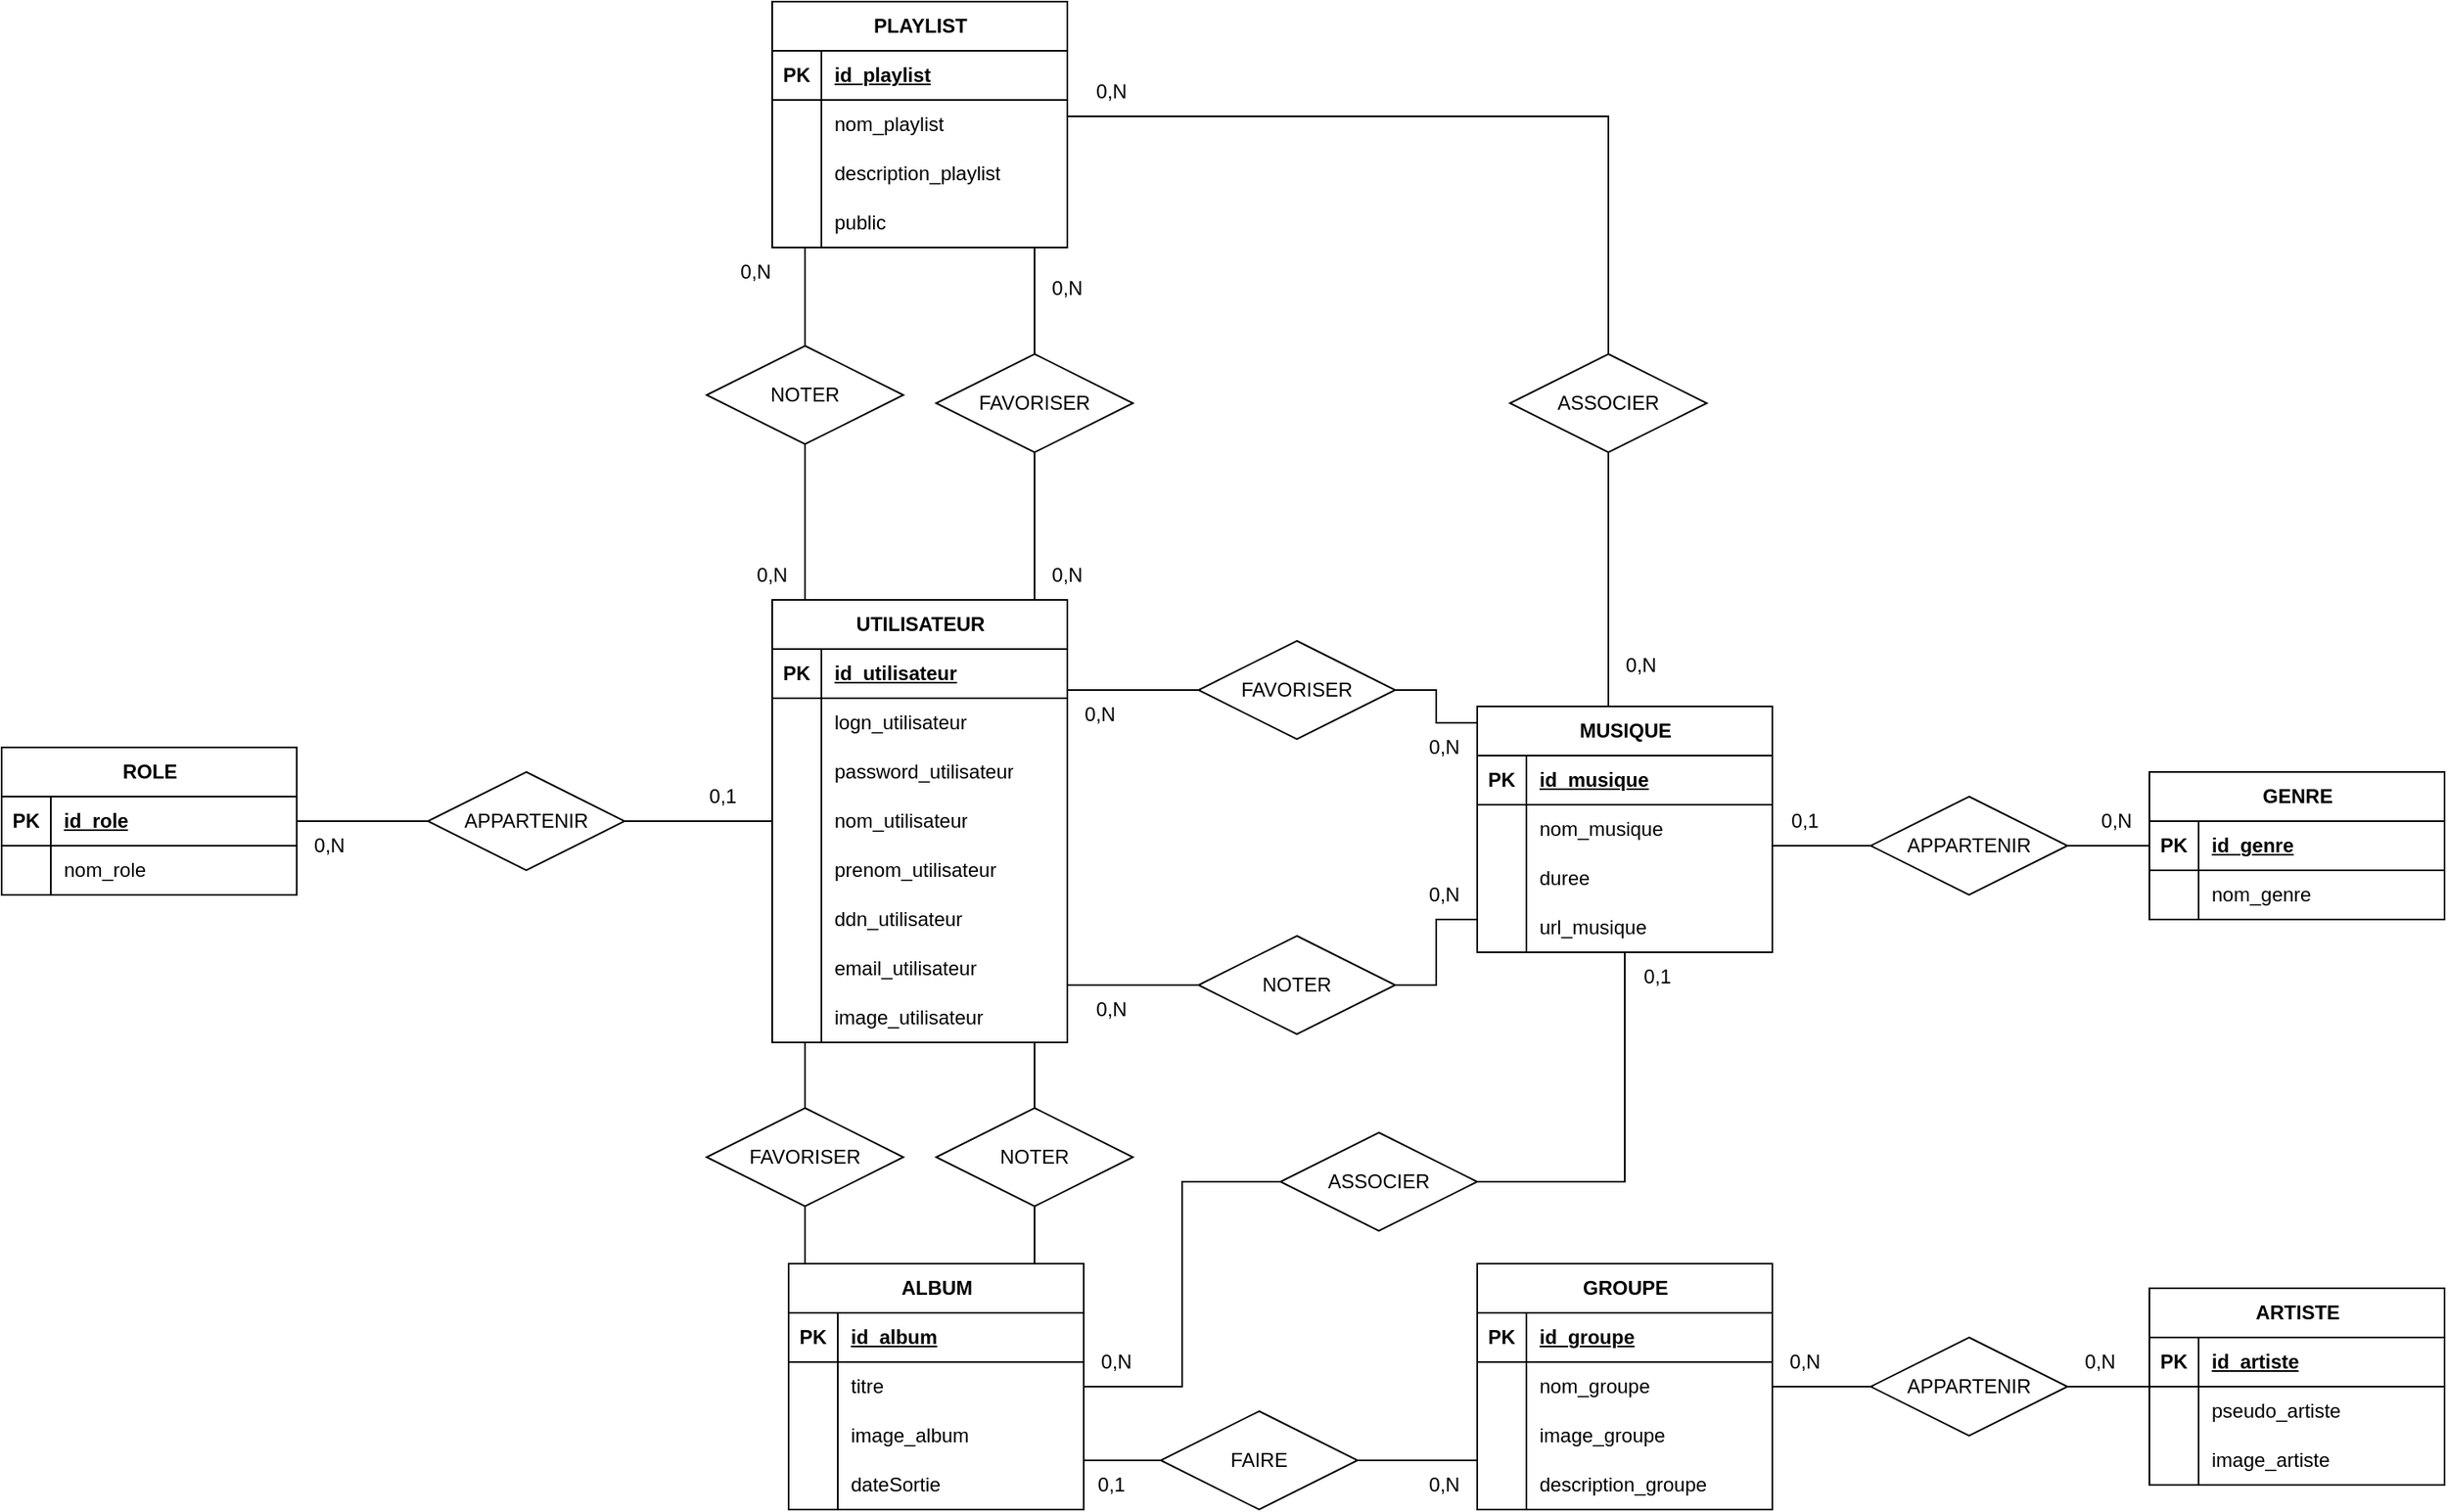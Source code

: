<mxfile version="23.1.5" type="device">
  <diagram name="Page-1" id="DNqD1jyWF4zW2J5MJVh1">
    <mxGraphModel dx="2049" dy="1076" grid="1" gridSize="10" guides="1" tooltips="1" connect="1" arrows="1" fold="1" page="1" pageScale="1" pageWidth="827" pageHeight="1169" math="0" shadow="0">
      <root>
        <mxCell id="0" />
        <mxCell id="1" parent="0" />
        <mxCell id="WgXHzNM0MZyWtz1AzSRL-3" style="edgeStyle=orthogonalEdgeStyle;rounded=0;orthogonalLoop=1;jettySize=auto;html=1;endArrow=none;endFill=0;" edge="1" parent="1" source="Gy5oT-l7M5sP76ydOtrR-1" target="WgXHzNM0MZyWtz1AzSRL-1">
          <mxGeometry relative="1" as="geometry">
            <Array as="points">
              <mxPoint x="670" y="1110" />
              <mxPoint x="670" y="1110" />
            </Array>
          </mxGeometry>
        </mxCell>
        <mxCell id="Gy5oT-l7M5sP76ydOtrR-1" value="ALBUM" style="shape=table;startSize=30;container=1;collapsible=1;childLayout=tableLayout;fixedRows=1;rowLines=0;fontStyle=1;align=center;resizeLast=1;html=1;" parent="1" vertex="1">
          <mxGeometry x="480" y="990" width="180" height="150" as="geometry" />
        </mxCell>
        <mxCell id="Gy5oT-l7M5sP76ydOtrR-2" value="" style="shape=tableRow;horizontal=0;startSize=0;swimlaneHead=0;swimlaneBody=0;fillColor=none;collapsible=0;dropTarget=0;points=[[0,0.5],[1,0.5]];portConstraint=eastwest;top=0;left=0;right=0;bottom=1;" parent="Gy5oT-l7M5sP76ydOtrR-1" vertex="1">
          <mxGeometry y="30" width="180" height="30" as="geometry" />
        </mxCell>
        <mxCell id="Gy5oT-l7M5sP76ydOtrR-3" value="PK" style="shape=partialRectangle;connectable=0;fillColor=none;top=0;left=0;bottom=0;right=0;fontStyle=1;overflow=hidden;whiteSpace=wrap;html=1;" parent="Gy5oT-l7M5sP76ydOtrR-2" vertex="1">
          <mxGeometry width="30" height="30" as="geometry">
            <mxRectangle width="30" height="30" as="alternateBounds" />
          </mxGeometry>
        </mxCell>
        <mxCell id="Gy5oT-l7M5sP76ydOtrR-4" value="id_album" style="shape=partialRectangle;connectable=0;fillColor=none;top=0;left=0;bottom=0;right=0;align=left;spacingLeft=6;fontStyle=5;overflow=hidden;whiteSpace=wrap;html=1;" parent="Gy5oT-l7M5sP76ydOtrR-2" vertex="1">
          <mxGeometry x="30" width="150" height="30" as="geometry">
            <mxRectangle width="150" height="30" as="alternateBounds" />
          </mxGeometry>
        </mxCell>
        <mxCell id="Gy5oT-l7M5sP76ydOtrR-5" value="" style="shape=tableRow;horizontal=0;startSize=0;swimlaneHead=0;swimlaneBody=0;fillColor=none;collapsible=0;dropTarget=0;points=[[0,0.5],[1,0.5]];portConstraint=eastwest;top=0;left=0;right=0;bottom=0;" parent="Gy5oT-l7M5sP76ydOtrR-1" vertex="1">
          <mxGeometry y="60" width="180" height="30" as="geometry" />
        </mxCell>
        <mxCell id="Gy5oT-l7M5sP76ydOtrR-6" value="" style="shape=partialRectangle;connectable=0;fillColor=none;top=0;left=0;bottom=0;right=0;editable=1;overflow=hidden;whiteSpace=wrap;html=1;" parent="Gy5oT-l7M5sP76ydOtrR-5" vertex="1">
          <mxGeometry width="30" height="30" as="geometry">
            <mxRectangle width="30" height="30" as="alternateBounds" />
          </mxGeometry>
        </mxCell>
        <mxCell id="Gy5oT-l7M5sP76ydOtrR-7" value="&lt;div&gt;titre&lt;/div&gt;" style="shape=partialRectangle;connectable=0;fillColor=none;top=0;left=0;bottom=0;right=0;align=left;spacingLeft=6;overflow=hidden;whiteSpace=wrap;html=1;" parent="Gy5oT-l7M5sP76ydOtrR-5" vertex="1">
          <mxGeometry x="30" width="150" height="30" as="geometry">
            <mxRectangle width="150" height="30" as="alternateBounds" />
          </mxGeometry>
        </mxCell>
        <mxCell id="Gy5oT-l7M5sP76ydOtrR-8" value="" style="shape=tableRow;horizontal=0;startSize=0;swimlaneHead=0;swimlaneBody=0;fillColor=none;collapsible=0;dropTarget=0;points=[[0,0.5],[1,0.5]];portConstraint=eastwest;top=0;left=0;right=0;bottom=0;" parent="Gy5oT-l7M5sP76ydOtrR-1" vertex="1">
          <mxGeometry y="90" width="180" height="30" as="geometry" />
        </mxCell>
        <mxCell id="Gy5oT-l7M5sP76ydOtrR-9" value="" style="shape=partialRectangle;connectable=0;fillColor=none;top=0;left=0;bottom=0;right=0;editable=1;overflow=hidden;whiteSpace=wrap;html=1;" parent="Gy5oT-l7M5sP76ydOtrR-8" vertex="1">
          <mxGeometry width="30" height="30" as="geometry">
            <mxRectangle width="30" height="30" as="alternateBounds" />
          </mxGeometry>
        </mxCell>
        <mxCell id="Gy5oT-l7M5sP76ydOtrR-10" value="image_album" style="shape=partialRectangle;connectable=0;fillColor=none;top=0;left=0;bottom=0;right=0;align=left;spacingLeft=6;overflow=hidden;whiteSpace=wrap;html=1;" parent="Gy5oT-l7M5sP76ydOtrR-8" vertex="1">
          <mxGeometry x="30" width="150" height="30" as="geometry">
            <mxRectangle width="150" height="30" as="alternateBounds" />
          </mxGeometry>
        </mxCell>
        <mxCell id="Gy5oT-l7M5sP76ydOtrR-11" value="" style="shape=tableRow;horizontal=0;startSize=0;swimlaneHead=0;swimlaneBody=0;fillColor=none;collapsible=0;dropTarget=0;points=[[0,0.5],[1,0.5]];portConstraint=eastwest;top=0;left=0;right=0;bottom=0;" parent="Gy5oT-l7M5sP76ydOtrR-1" vertex="1">
          <mxGeometry y="120" width="180" height="30" as="geometry" />
        </mxCell>
        <mxCell id="Gy5oT-l7M5sP76ydOtrR-12" value="" style="shape=partialRectangle;connectable=0;fillColor=none;top=0;left=0;bottom=0;right=0;editable=1;overflow=hidden;whiteSpace=wrap;html=1;" parent="Gy5oT-l7M5sP76ydOtrR-11" vertex="1">
          <mxGeometry width="30" height="30" as="geometry">
            <mxRectangle width="30" height="30" as="alternateBounds" />
          </mxGeometry>
        </mxCell>
        <mxCell id="Gy5oT-l7M5sP76ydOtrR-13" value="dateSortie" style="shape=partialRectangle;connectable=0;fillColor=none;top=0;left=0;bottom=0;right=0;align=left;spacingLeft=6;overflow=hidden;whiteSpace=wrap;html=1;" parent="Gy5oT-l7M5sP76ydOtrR-11" vertex="1">
          <mxGeometry x="30" width="150" height="30" as="geometry">
            <mxRectangle width="150" height="30" as="alternateBounds" />
          </mxGeometry>
        </mxCell>
        <mxCell id="Gy5oT-l7M5sP76ydOtrR-14" value="MUSIQUE" style="shape=table;startSize=30;container=1;collapsible=1;childLayout=tableLayout;fixedRows=1;rowLines=0;fontStyle=1;align=center;resizeLast=1;html=1;" parent="1" vertex="1">
          <mxGeometry x="900" y="650" width="180" height="150" as="geometry" />
        </mxCell>
        <mxCell id="Gy5oT-l7M5sP76ydOtrR-15" value="" style="shape=tableRow;horizontal=0;startSize=0;swimlaneHead=0;swimlaneBody=0;fillColor=none;collapsible=0;dropTarget=0;points=[[0,0.5],[1,0.5]];portConstraint=eastwest;top=0;left=0;right=0;bottom=1;" parent="Gy5oT-l7M5sP76ydOtrR-14" vertex="1">
          <mxGeometry y="30" width="180" height="30" as="geometry" />
        </mxCell>
        <mxCell id="Gy5oT-l7M5sP76ydOtrR-16" value="PK" style="shape=partialRectangle;connectable=0;fillColor=none;top=0;left=0;bottom=0;right=0;fontStyle=1;overflow=hidden;whiteSpace=wrap;html=1;" parent="Gy5oT-l7M5sP76ydOtrR-15" vertex="1">
          <mxGeometry width="30" height="30" as="geometry">
            <mxRectangle width="30" height="30" as="alternateBounds" />
          </mxGeometry>
        </mxCell>
        <mxCell id="Gy5oT-l7M5sP76ydOtrR-17" value="id_musique" style="shape=partialRectangle;connectable=0;fillColor=none;top=0;left=0;bottom=0;right=0;align=left;spacingLeft=6;fontStyle=5;overflow=hidden;whiteSpace=wrap;html=1;" parent="Gy5oT-l7M5sP76ydOtrR-15" vertex="1">
          <mxGeometry x="30" width="150" height="30" as="geometry">
            <mxRectangle width="150" height="30" as="alternateBounds" />
          </mxGeometry>
        </mxCell>
        <mxCell id="Gy5oT-l7M5sP76ydOtrR-18" value="" style="shape=tableRow;horizontal=0;startSize=0;swimlaneHead=0;swimlaneBody=0;fillColor=none;collapsible=0;dropTarget=0;points=[[0,0.5],[1,0.5]];portConstraint=eastwest;top=0;left=0;right=0;bottom=0;" parent="Gy5oT-l7M5sP76ydOtrR-14" vertex="1">
          <mxGeometry y="60" width="180" height="30" as="geometry" />
        </mxCell>
        <mxCell id="Gy5oT-l7M5sP76ydOtrR-19" value="" style="shape=partialRectangle;connectable=0;fillColor=none;top=0;left=0;bottom=0;right=0;editable=1;overflow=hidden;whiteSpace=wrap;html=1;" parent="Gy5oT-l7M5sP76ydOtrR-18" vertex="1">
          <mxGeometry width="30" height="30" as="geometry">
            <mxRectangle width="30" height="30" as="alternateBounds" />
          </mxGeometry>
        </mxCell>
        <mxCell id="Gy5oT-l7M5sP76ydOtrR-20" value="nom_musique" style="shape=partialRectangle;connectable=0;fillColor=none;top=0;left=0;bottom=0;right=0;align=left;spacingLeft=6;overflow=hidden;whiteSpace=wrap;html=1;" parent="Gy5oT-l7M5sP76ydOtrR-18" vertex="1">
          <mxGeometry x="30" width="150" height="30" as="geometry">
            <mxRectangle width="150" height="30" as="alternateBounds" />
          </mxGeometry>
        </mxCell>
        <mxCell id="Gy5oT-l7M5sP76ydOtrR-21" value="" style="shape=tableRow;horizontal=0;startSize=0;swimlaneHead=0;swimlaneBody=0;fillColor=none;collapsible=0;dropTarget=0;points=[[0,0.5],[1,0.5]];portConstraint=eastwest;top=0;left=0;right=0;bottom=0;" parent="Gy5oT-l7M5sP76ydOtrR-14" vertex="1">
          <mxGeometry y="90" width="180" height="30" as="geometry" />
        </mxCell>
        <mxCell id="Gy5oT-l7M5sP76ydOtrR-22" value="" style="shape=partialRectangle;connectable=0;fillColor=none;top=0;left=0;bottom=0;right=0;editable=1;overflow=hidden;whiteSpace=wrap;html=1;" parent="Gy5oT-l7M5sP76ydOtrR-21" vertex="1">
          <mxGeometry width="30" height="30" as="geometry">
            <mxRectangle width="30" height="30" as="alternateBounds" />
          </mxGeometry>
        </mxCell>
        <mxCell id="Gy5oT-l7M5sP76ydOtrR-23" value="duree" style="shape=partialRectangle;connectable=0;fillColor=none;top=0;left=0;bottom=0;right=0;align=left;spacingLeft=6;overflow=hidden;whiteSpace=wrap;html=1;" parent="Gy5oT-l7M5sP76ydOtrR-21" vertex="1">
          <mxGeometry x="30" width="150" height="30" as="geometry">
            <mxRectangle width="150" height="30" as="alternateBounds" />
          </mxGeometry>
        </mxCell>
        <mxCell id="Gy5oT-l7M5sP76ydOtrR-24" value="" style="shape=tableRow;horizontal=0;startSize=0;swimlaneHead=0;swimlaneBody=0;fillColor=none;collapsible=0;dropTarget=0;points=[[0,0.5],[1,0.5]];portConstraint=eastwest;top=0;left=0;right=0;bottom=0;" parent="Gy5oT-l7M5sP76ydOtrR-14" vertex="1">
          <mxGeometry y="120" width="180" height="30" as="geometry" />
        </mxCell>
        <mxCell id="Gy5oT-l7M5sP76ydOtrR-25" value="" style="shape=partialRectangle;connectable=0;fillColor=none;top=0;left=0;bottom=0;right=0;editable=1;overflow=hidden;whiteSpace=wrap;html=1;" parent="Gy5oT-l7M5sP76ydOtrR-24" vertex="1">
          <mxGeometry width="30" height="30" as="geometry">
            <mxRectangle width="30" height="30" as="alternateBounds" />
          </mxGeometry>
        </mxCell>
        <mxCell id="Gy5oT-l7M5sP76ydOtrR-26" value="url_musique" style="shape=partialRectangle;connectable=0;fillColor=none;top=0;left=0;bottom=0;right=0;align=left;spacingLeft=6;overflow=hidden;whiteSpace=wrap;html=1;" parent="Gy5oT-l7M5sP76ydOtrR-24" vertex="1">
          <mxGeometry x="30" width="150" height="30" as="geometry">
            <mxRectangle width="150" height="30" as="alternateBounds" />
          </mxGeometry>
        </mxCell>
        <mxCell id="Gy5oT-l7M5sP76ydOtrR-27" value="PLAYLIST" style="shape=table;startSize=30;container=1;collapsible=1;childLayout=tableLayout;fixedRows=1;rowLines=0;fontStyle=1;align=center;resizeLast=1;html=1;" parent="1" vertex="1">
          <mxGeometry x="470" y="220" width="180" height="150" as="geometry" />
        </mxCell>
        <mxCell id="Gy5oT-l7M5sP76ydOtrR-28" value="" style="shape=tableRow;horizontal=0;startSize=0;swimlaneHead=0;swimlaneBody=0;fillColor=none;collapsible=0;dropTarget=0;points=[[0,0.5],[1,0.5]];portConstraint=eastwest;top=0;left=0;right=0;bottom=1;" parent="Gy5oT-l7M5sP76ydOtrR-27" vertex="1">
          <mxGeometry y="30" width="180" height="30" as="geometry" />
        </mxCell>
        <mxCell id="Gy5oT-l7M5sP76ydOtrR-29" value="PK" style="shape=partialRectangle;connectable=0;fillColor=none;top=0;left=0;bottom=0;right=0;fontStyle=1;overflow=hidden;whiteSpace=wrap;html=1;" parent="Gy5oT-l7M5sP76ydOtrR-28" vertex="1">
          <mxGeometry width="30" height="30" as="geometry">
            <mxRectangle width="30" height="30" as="alternateBounds" />
          </mxGeometry>
        </mxCell>
        <mxCell id="Gy5oT-l7M5sP76ydOtrR-30" value="id_playlist" style="shape=partialRectangle;connectable=0;fillColor=none;top=0;left=0;bottom=0;right=0;align=left;spacingLeft=6;fontStyle=5;overflow=hidden;whiteSpace=wrap;html=1;" parent="Gy5oT-l7M5sP76ydOtrR-28" vertex="1">
          <mxGeometry x="30" width="150" height="30" as="geometry">
            <mxRectangle width="150" height="30" as="alternateBounds" />
          </mxGeometry>
        </mxCell>
        <mxCell id="Gy5oT-l7M5sP76ydOtrR-31" value="" style="shape=tableRow;horizontal=0;startSize=0;swimlaneHead=0;swimlaneBody=0;fillColor=none;collapsible=0;dropTarget=0;points=[[0,0.5],[1,0.5]];portConstraint=eastwest;top=0;left=0;right=0;bottom=0;" parent="Gy5oT-l7M5sP76ydOtrR-27" vertex="1">
          <mxGeometry y="60" width="180" height="30" as="geometry" />
        </mxCell>
        <mxCell id="Gy5oT-l7M5sP76ydOtrR-32" value="" style="shape=partialRectangle;connectable=0;fillColor=none;top=0;left=0;bottom=0;right=0;editable=1;overflow=hidden;whiteSpace=wrap;html=1;" parent="Gy5oT-l7M5sP76ydOtrR-31" vertex="1">
          <mxGeometry width="30" height="30" as="geometry">
            <mxRectangle width="30" height="30" as="alternateBounds" />
          </mxGeometry>
        </mxCell>
        <mxCell id="Gy5oT-l7M5sP76ydOtrR-33" value="nom_playlist" style="shape=partialRectangle;connectable=0;fillColor=none;top=0;left=0;bottom=0;right=0;align=left;spacingLeft=6;overflow=hidden;whiteSpace=wrap;html=1;" parent="Gy5oT-l7M5sP76ydOtrR-31" vertex="1">
          <mxGeometry x="30" width="150" height="30" as="geometry">
            <mxRectangle width="150" height="30" as="alternateBounds" />
          </mxGeometry>
        </mxCell>
        <mxCell id="Gy5oT-l7M5sP76ydOtrR-34" value="" style="shape=tableRow;horizontal=0;startSize=0;swimlaneHead=0;swimlaneBody=0;fillColor=none;collapsible=0;dropTarget=0;points=[[0,0.5],[1,0.5]];portConstraint=eastwest;top=0;left=0;right=0;bottom=0;" parent="Gy5oT-l7M5sP76ydOtrR-27" vertex="1">
          <mxGeometry y="90" width="180" height="30" as="geometry" />
        </mxCell>
        <mxCell id="Gy5oT-l7M5sP76ydOtrR-35" value="" style="shape=partialRectangle;connectable=0;fillColor=none;top=0;left=0;bottom=0;right=0;editable=1;overflow=hidden;whiteSpace=wrap;html=1;" parent="Gy5oT-l7M5sP76ydOtrR-34" vertex="1">
          <mxGeometry width="30" height="30" as="geometry">
            <mxRectangle width="30" height="30" as="alternateBounds" />
          </mxGeometry>
        </mxCell>
        <mxCell id="Gy5oT-l7M5sP76ydOtrR-36" value="description_playlist" style="shape=partialRectangle;connectable=0;fillColor=none;top=0;left=0;bottom=0;right=0;align=left;spacingLeft=6;overflow=hidden;whiteSpace=wrap;html=1;" parent="Gy5oT-l7M5sP76ydOtrR-34" vertex="1">
          <mxGeometry x="30" width="150" height="30" as="geometry">
            <mxRectangle width="150" height="30" as="alternateBounds" />
          </mxGeometry>
        </mxCell>
        <mxCell id="Gy5oT-l7M5sP76ydOtrR-37" value="" style="shape=tableRow;horizontal=0;startSize=0;swimlaneHead=0;swimlaneBody=0;fillColor=none;collapsible=0;dropTarget=0;points=[[0,0.5],[1,0.5]];portConstraint=eastwest;top=0;left=0;right=0;bottom=0;" parent="Gy5oT-l7M5sP76ydOtrR-27" vertex="1">
          <mxGeometry y="120" width="180" height="30" as="geometry" />
        </mxCell>
        <mxCell id="Gy5oT-l7M5sP76ydOtrR-38" value="" style="shape=partialRectangle;connectable=0;fillColor=none;top=0;left=0;bottom=0;right=0;editable=1;overflow=hidden;whiteSpace=wrap;html=1;" parent="Gy5oT-l7M5sP76ydOtrR-37" vertex="1">
          <mxGeometry width="30" height="30" as="geometry">
            <mxRectangle width="30" height="30" as="alternateBounds" />
          </mxGeometry>
        </mxCell>
        <mxCell id="Gy5oT-l7M5sP76ydOtrR-39" value="public" style="shape=partialRectangle;connectable=0;fillColor=none;top=0;left=0;bottom=0;right=0;align=left;spacingLeft=6;overflow=hidden;whiteSpace=wrap;html=1;" parent="Gy5oT-l7M5sP76ydOtrR-37" vertex="1">
          <mxGeometry x="30" width="150" height="30" as="geometry">
            <mxRectangle width="150" height="30" as="alternateBounds" />
          </mxGeometry>
        </mxCell>
        <mxCell id="Gy5oT-l7M5sP76ydOtrR-40" value="UTILISATEUR" style="shape=table;startSize=30;container=1;collapsible=1;childLayout=tableLayout;fixedRows=1;rowLines=0;fontStyle=1;align=center;resizeLast=1;html=1;" parent="1" vertex="1">
          <mxGeometry x="470" y="585" width="180" height="270" as="geometry" />
        </mxCell>
        <mxCell id="Gy5oT-l7M5sP76ydOtrR-41" value="" style="shape=tableRow;horizontal=0;startSize=0;swimlaneHead=0;swimlaneBody=0;fillColor=none;collapsible=0;dropTarget=0;points=[[0,0.5],[1,0.5]];portConstraint=eastwest;top=0;left=0;right=0;bottom=1;" parent="Gy5oT-l7M5sP76ydOtrR-40" vertex="1">
          <mxGeometry y="30" width="180" height="30" as="geometry" />
        </mxCell>
        <mxCell id="Gy5oT-l7M5sP76ydOtrR-42" value="PK" style="shape=partialRectangle;connectable=0;fillColor=none;top=0;left=0;bottom=0;right=0;fontStyle=1;overflow=hidden;whiteSpace=wrap;html=1;" parent="Gy5oT-l7M5sP76ydOtrR-41" vertex="1">
          <mxGeometry width="30" height="30" as="geometry">
            <mxRectangle width="30" height="30" as="alternateBounds" />
          </mxGeometry>
        </mxCell>
        <mxCell id="Gy5oT-l7M5sP76ydOtrR-43" value="id_utilisateur" style="shape=partialRectangle;connectable=0;fillColor=none;top=0;left=0;bottom=0;right=0;align=left;spacingLeft=6;fontStyle=5;overflow=hidden;whiteSpace=wrap;html=1;" parent="Gy5oT-l7M5sP76ydOtrR-41" vertex="1">
          <mxGeometry x="30" width="150" height="30" as="geometry">
            <mxRectangle width="150" height="30" as="alternateBounds" />
          </mxGeometry>
        </mxCell>
        <mxCell id="Gy5oT-l7M5sP76ydOtrR-44" value="" style="shape=tableRow;horizontal=0;startSize=0;swimlaneHead=0;swimlaneBody=0;fillColor=none;collapsible=0;dropTarget=0;points=[[0,0.5],[1,0.5]];portConstraint=eastwest;top=0;left=0;right=0;bottom=0;" parent="Gy5oT-l7M5sP76ydOtrR-40" vertex="1">
          <mxGeometry y="60" width="180" height="30" as="geometry" />
        </mxCell>
        <mxCell id="Gy5oT-l7M5sP76ydOtrR-45" value="" style="shape=partialRectangle;connectable=0;fillColor=none;top=0;left=0;bottom=0;right=0;editable=1;overflow=hidden;whiteSpace=wrap;html=1;" parent="Gy5oT-l7M5sP76ydOtrR-44" vertex="1">
          <mxGeometry width="30" height="30" as="geometry">
            <mxRectangle width="30" height="30" as="alternateBounds" />
          </mxGeometry>
        </mxCell>
        <mxCell id="Gy5oT-l7M5sP76ydOtrR-46" value="logn_utilisateur" style="shape=partialRectangle;connectable=0;fillColor=none;top=0;left=0;bottom=0;right=0;align=left;spacingLeft=6;overflow=hidden;whiteSpace=wrap;html=1;" parent="Gy5oT-l7M5sP76ydOtrR-44" vertex="1">
          <mxGeometry x="30" width="150" height="30" as="geometry">
            <mxRectangle width="150" height="30" as="alternateBounds" />
          </mxGeometry>
        </mxCell>
        <mxCell id="Gy5oT-l7M5sP76ydOtrR-47" value="" style="shape=tableRow;horizontal=0;startSize=0;swimlaneHead=0;swimlaneBody=0;fillColor=none;collapsible=0;dropTarget=0;points=[[0,0.5],[1,0.5]];portConstraint=eastwest;top=0;left=0;right=0;bottom=0;" parent="Gy5oT-l7M5sP76ydOtrR-40" vertex="1">
          <mxGeometry y="90" width="180" height="30" as="geometry" />
        </mxCell>
        <mxCell id="Gy5oT-l7M5sP76ydOtrR-48" value="" style="shape=partialRectangle;connectable=0;fillColor=none;top=0;left=0;bottom=0;right=0;editable=1;overflow=hidden;whiteSpace=wrap;html=1;" parent="Gy5oT-l7M5sP76ydOtrR-47" vertex="1">
          <mxGeometry width="30" height="30" as="geometry">
            <mxRectangle width="30" height="30" as="alternateBounds" />
          </mxGeometry>
        </mxCell>
        <mxCell id="Gy5oT-l7M5sP76ydOtrR-49" value="password_utilisateur" style="shape=partialRectangle;connectable=0;fillColor=none;top=0;left=0;bottom=0;right=0;align=left;spacingLeft=6;overflow=hidden;whiteSpace=wrap;html=1;" parent="Gy5oT-l7M5sP76ydOtrR-47" vertex="1">
          <mxGeometry x="30" width="150" height="30" as="geometry">
            <mxRectangle width="150" height="30" as="alternateBounds" />
          </mxGeometry>
        </mxCell>
        <mxCell id="Gy5oT-l7M5sP76ydOtrR-50" value="" style="shape=tableRow;horizontal=0;startSize=0;swimlaneHead=0;swimlaneBody=0;fillColor=none;collapsible=0;dropTarget=0;points=[[0,0.5],[1,0.5]];portConstraint=eastwest;top=0;left=0;right=0;bottom=0;" parent="Gy5oT-l7M5sP76ydOtrR-40" vertex="1">
          <mxGeometry y="120" width="180" height="30" as="geometry" />
        </mxCell>
        <mxCell id="Gy5oT-l7M5sP76ydOtrR-51" value="" style="shape=partialRectangle;connectable=0;fillColor=none;top=0;left=0;bottom=0;right=0;editable=1;overflow=hidden;whiteSpace=wrap;html=1;" parent="Gy5oT-l7M5sP76ydOtrR-50" vertex="1">
          <mxGeometry width="30" height="30" as="geometry">
            <mxRectangle width="30" height="30" as="alternateBounds" />
          </mxGeometry>
        </mxCell>
        <mxCell id="Gy5oT-l7M5sP76ydOtrR-52" value="nom_utilisateur" style="shape=partialRectangle;connectable=0;fillColor=none;top=0;left=0;bottom=0;right=0;align=left;spacingLeft=6;overflow=hidden;whiteSpace=wrap;html=1;" parent="Gy5oT-l7M5sP76ydOtrR-50" vertex="1">
          <mxGeometry x="30" width="150" height="30" as="geometry">
            <mxRectangle width="150" height="30" as="alternateBounds" />
          </mxGeometry>
        </mxCell>
        <mxCell id="Gy5oT-l7M5sP76ydOtrR-105" style="shape=tableRow;horizontal=0;startSize=0;swimlaneHead=0;swimlaneBody=0;fillColor=none;collapsible=0;dropTarget=0;points=[[0,0.5],[1,0.5]];portConstraint=eastwest;top=0;left=0;right=0;bottom=0;" parent="Gy5oT-l7M5sP76ydOtrR-40" vertex="1">
          <mxGeometry y="150" width="180" height="30" as="geometry" />
        </mxCell>
        <mxCell id="Gy5oT-l7M5sP76ydOtrR-106" style="shape=partialRectangle;connectable=0;fillColor=none;top=0;left=0;bottom=0;right=0;editable=1;overflow=hidden;whiteSpace=wrap;html=1;" parent="Gy5oT-l7M5sP76ydOtrR-105" vertex="1">
          <mxGeometry width="30" height="30" as="geometry">
            <mxRectangle width="30" height="30" as="alternateBounds" />
          </mxGeometry>
        </mxCell>
        <mxCell id="Gy5oT-l7M5sP76ydOtrR-107" value="prenom_utilisateur" style="shape=partialRectangle;connectable=0;fillColor=none;top=0;left=0;bottom=0;right=0;align=left;spacingLeft=6;overflow=hidden;whiteSpace=wrap;html=1;" parent="Gy5oT-l7M5sP76ydOtrR-105" vertex="1">
          <mxGeometry x="30" width="150" height="30" as="geometry">
            <mxRectangle width="150" height="30" as="alternateBounds" />
          </mxGeometry>
        </mxCell>
        <mxCell id="Gy5oT-l7M5sP76ydOtrR-108" style="shape=tableRow;horizontal=0;startSize=0;swimlaneHead=0;swimlaneBody=0;fillColor=none;collapsible=0;dropTarget=0;points=[[0,0.5],[1,0.5]];portConstraint=eastwest;top=0;left=0;right=0;bottom=0;" parent="Gy5oT-l7M5sP76ydOtrR-40" vertex="1">
          <mxGeometry y="180" width="180" height="30" as="geometry" />
        </mxCell>
        <mxCell id="Gy5oT-l7M5sP76ydOtrR-109" style="shape=partialRectangle;connectable=0;fillColor=none;top=0;left=0;bottom=0;right=0;editable=1;overflow=hidden;whiteSpace=wrap;html=1;" parent="Gy5oT-l7M5sP76ydOtrR-108" vertex="1">
          <mxGeometry width="30" height="30" as="geometry">
            <mxRectangle width="30" height="30" as="alternateBounds" />
          </mxGeometry>
        </mxCell>
        <mxCell id="Gy5oT-l7M5sP76ydOtrR-110" value="ddn_utilisateur" style="shape=partialRectangle;connectable=0;fillColor=none;top=0;left=0;bottom=0;right=0;align=left;spacingLeft=6;overflow=hidden;whiteSpace=wrap;html=1;" parent="Gy5oT-l7M5sP76ydOtrR-108" vertex="1">
          <mxGeometry x="30" width="150" height="30" as="geometry">
            <mxRectangle width="150" height="30" as="alternateBounds" />
          </mxGeometry>
        </mxCell>
        <mxCell id="Gy5oT-l7M5sP76ydOtrR-111" style="shape=tableRow;horizontal=0;startSize=0;swimlaneHead=0;swimlaneBody=0;fillColor=none;collapsible=0;dropTarget=0;points=[[0,0.5],[1,0.5]];portConstraint=eastwest;top=0;left=0;right=0;bottom=0;" parent="Gy5oT-l7M5sP76ydOtrR-40" vertex="1">
          <mxGeometry y="210" width="180" height="30" as="geometry" />
        </mxCell>
        <mxCell id="Gy5oT-l7M5sP76ydOtrR-112" style="shape=partialRectangle;connectable=0;fillColor=none;top=0;left=0;bottom=0;right=0;editable=1;overflow=hidden;whiteSpace=wrap;html=1;" parent="Gy5oT-l7M5sP76ydOtrR-111" vertex="1">
          <mxGeometry width="30" height="30" as="geometry">
            <mxRectangle width="30" height="30" as="alternateBounds" />
          </mxGeometry>
        </mxCell>
        <mxCell id="Gy5oT-l7M5sP76ydOtrR-113" value="email_utilisateur" style="shape=partialRectangle;connectable=0;fillColor=none;top=0;left=0;bottom=0;right=0;align=left;spacingLeft=6;overflow=hidden;whiteSpace=wrap;html=1;" parent="Gy5oT-l7M5sP76ydOtrR-111" vertex="1">
          <mxGeometry x="30" width="150" height="30" as="geometry">
            <mxRectangle width="150" height="30" as="alternateBounds" />
          </mxGeometry>
        </mxCell>
        <mxCell id="Gy5oT-l7M5sP76ydOtrR-114" style="shape=tableRow;horizontal=0;startSize=0;swimlaneHead=0;swimlaneBody=0;fillColor=none;collapsible=0;dropTarget=0;points=[[0,0.5],[1,0.5]];portConstraint=eastwest;top=0;left=0;right=0;bottom=0;" parent="Gy5oT-l7M5sP76ydOtrR-40" vertex="1">
          <mxGeometry y="240" width="180" height="30" as="geometry" />
        </mxCell>
        <mxCell id="Gy5oT-l7M5sP76ydOtrR-115" style="shape=partialRectangle;connectable=0;fillColor=none;top=0;left=0;bottom=0;right=0;editable=1;overflow=hidden;whiteSpace=wrap;html=1;" parent="Gy5oT-l7M5sP76ydOtrR-114" vertex="1">
          <mxGeometry width="30" height="30" as="geometry">
            <mxRectangle width="30" height="30" as="alternateBounds" />
          </mxGeometry>
        </mxCell>
        <mxCell id="Gy5oT-l7M5sP76ydOtrR-116" value="image_utilisateur" style="shape=partialRectangle;connectable=0;fillColor=none;top=0;left=0;bottom=0;right=0;align=left;spacingLeft=6;overflow=hidden;whiteSpace=wrap;html=1;" parent="Gy5oT-l7M5sP76ydOtrR-114" vertex="1">
          <mxGeometry x="30" width="150" height="30" as="geometry">
            <mxRectangle width="150" height="30" as="alternateBounds" />
          </mxGeometry>
        </mxCell>
        <mxCell id="Gy5oT-l7M5sP76ydOtrR-53" value="ROLE" style="shape=table;startSize=30;container=1;collapsible=1;childLayout=tableLayout;fixedRows=1;rowLines=0;fontStyle=1;align=center;resizeLast=1;html=1;" parent="1" vertex="1">
          <mxGeometry y="675" width="180" height="90" as="geometry" />
        </mxCell>
        <mxCell id="Gy5oT-l7M5sP76ydOtrR-54" value="" style="shape=tableRow;horizontal=0;startSize=0;swimlaneHead=0;swimlaneBody=0;fillColor=none;collapsible=0;dropTarget=0;points=[[0,0.5],[1,0.5]];portConstraint=eastwest;top=0;left=0;right=0;bottom=1;" parent="Gy5oT-l7M5sP76ydOtrR-53" vertex="1">
          <mxGeometry y="30" width="180" height="30" as="geometry" />
        </mxCell>
        <mxCell id="Gy5oT-l7M5sP76ydOtrR-55" value="PK" style="shape=partialRectangle;connectable=0;fillColor=none;top=0;left=0;bottom=0;right=0;fontStyle=1;overflow=hidden;whiteSpace=wrap;html=1;" parent="Gy5oT-l7M5sP76ydOtrR-54" vertex="1">
          <mxGeometry width="30" height="30" as="geometry">
            <mxRectangle width="30" height="30" as="alternateBounds" />
          </mxGeometry>
        </mxCell>
        <mxCell id="Gy5oT-l7M5sP76ydOtrR-56" value="id_role" style="shape=partialRectangle;connectable=0;fillColor=none;top=0;left=0;bottom=0;right=0;align=left;spacingLeft=6;fontStyle=5;overflow=hidden;whiteSpace=wrap;html=1;" parent="Gy5oT-l7M5sP76ydOtrR-54" vertex="1">
          <mxGeometry x="30" width="150" height="30" as="geometry">
            <mxRectangle width="150" height="30" as="alternateBounds" />
          </mxGeometry>
        </mxCell>
        <mxCell id="Gy5oT-l7M5sP76ydOtrR-57" value="" style="shape=tableRow;horizontal=0;startSize=0;swimlaneHead=0;swimlaneBody=0;fillColor=none;collapsible=0;dropTarget=0;points=[[0,0.5],[1,0.5]];portConstraint=eastwest;top=0;left=0;right=0;bottom=0;" parent="Gy5oT-l7M5sP76ydOtrR-53" vertex="1">
          <mxGeometry y="60" width="180" height="30" as="geometry" />
        </mxCell>
        <mxCell id="Gy5oT-l7M5sP76ydOtrR-58" value="" style="shape=partialRectangle;connectable=0;fillColor=none;top=0;left=0;bottom=0;right=0;editable=1;overflow=hidden;whiteSpace=wrap;html=1;" parent="Gy5oT-l7M5sP76ydOtrR-57" vertex="1">
          <mxGeometry width="30" height="30" as="geometry">
            <mxRectangle width="30" height="30" as="alternateBounds" />
          </mxGeometry>
        </mxCell>
        <mxCell id="Gy5oT-l7M5sP76ydOtrR-59" value="nom_role" style="shape=partialRectangle;connectable=0;fillColor=none;top=0;left=0;bottom=0;right=0;align=left;spacingLeft=6;overflow=hidden;whiteSpace=wrap;html=1;" parent="Gy5oT-l7M5sP76ydOtrR-57" vertex="1">
          <mxGeometry x="30" width="150" height="30" as="geometry">
            <mxRectangle width="150" height="30" as="alternateBounds" />
          </mxGeometry>
        </mxCell>
        <mxCell id="Gy5oT-l7M5sP76ydOtrR-66" value="GROUPE" style="shape=table;startSize=30;container=1;collapsible=1;childLayout=tableLayout;fixedRows=1;rowLines=0;fontStyle=1;align=center;resizeLast=1;html=1;" parent="1" vertex="1">
          <mxGeometry x="900" y="990" width="180" height="150" as="geometry" />
        </mxCell>
        <mxCell id="Gy5oT-l7M5sP76ydOtrR-67" value="" style="shape=tableRow;horizontal=0;startSize=0;swimlaneHead=0;swimlaneBody=0;fillColor=none;collapsible=0;dropTarget=0;points=[[0,0.5],[1,0.5]];portConstraint=eastwest;top=0;left=0;right=0;bottom=1;" parent="Gy5oT-l7M5sP76ydOtrR-66" vertex="1">
          <mxGeometry y="30" width="180" height="30" as="geometry" />
        </mxCell>
        <mxCell id="Gy5oT-l7M5sP76ydOtrR-68" value="PK" style="shape=partialRectangle;connectable=0;fillColor=none;top=0;left=0;bottom=0;right=0;fontStyle=1;overflow=hidden;whiteSpace=wrap;html=1;" parent="Gy5oT-l7M5sP76ydOtrR-67" vertex="1">
          <mxGeometry width="30" height="30" as="geometry">
            <mxRectangle width="30" height="30" as="alternateBounds" />
          </mxGeometry>
        </mxCell>
        <mxCell id="Gy5oT-l7M5sP76ydOtrR-69" value="id_groupe" style="shape=partialRectangle;connectable=0;fillColor=none;top=0;left=0;bottom=0;right=0;align=left;spacingLeft=6;fontStyle=5;overflow=hidden;whiteSpace=wrap;html=1;" parent="Gy5oT-l7M5sP76ydOtrR-67" vertex="1">
          <mxGeometry x="30" width="150" height="30" as="geometry">
            <mxRectangle width="150" height="30" as="alternateBounds" />
          </mxGeometry>
        </mxCell>
        <mxCell id="Gy5oT-l7M5sP76ydOtrR-70" value="" style="shape=tableRow;horizontal=0;startSize=0;swimlaneHead=0;swimlaneBody=0;fillColor=none;collapsible=0;dropTarget=0;points=[[0,0.5],[1,0.5]];portConstraint=eastwest;top=0;left=0;right=0;bottom=0;" parent="Gy5oT-l7M5sP76ydOtrR-66" vertex="1">
          <mxGeometry y="60" width="180" height="30" as="geometry" />
        </mxCell>
        <mxCell id="Gy5oT-l7M5sP76ydOtrR-71" value="" style="shape=partialRectangle;connectable=0;fillColor=none;top=0;left=0;bottom=0;right=0;editable=1;overflow=hidden;whiteSpace=wrap;html=1;" parent="Gy5oT-l7M5sP76ydOtrR-70" vertex="1">
          <mxGeometry width="30" height="30" as="geometry">
            <mxRectangle width="30" height="30" as="alternateBounds" />
          </mxGeometry>
        </mxCell>
        <mxCell id="Gy5oT-l7M5sP76ydOtrR-72" value="nom_groupe" style="shape=partialRectangle;connectable=0;fillColor=none;top=0;left=0;bottom=0;right=0;align=left;spacingLeft=6;overflow=hidden;whiteSpace=wrap;html=1;" parent="Gy5oT-l7M5sP76ydOtrR-70" vertex="1">
          <mxGeometry x="30" width="150" height="30" as="geometry">
            <mxRectangle width="150" height="30" as="alternateBounds" />
          </mxGeometry>
        </mxCell>
        <mxCell id="Gy5oT-l7M5sP76ydOtrR-73" value="" style="shape=tableRow;horizontal=0;startSize=0;swimlaneHead=0;swimlaneBody=0;fillColor=none;collapsible=0;dropTarget=0;points=[[0,0.5],[1,0.5]];portConstraint=eastwest;top=0;left=0;right=0;bottom=0;" parent="Gy5oT-l7M5sP76ydOtrR-66" vertex="1">
          <mxGeometry y="90" width="180" height="30" as="geometry" />
        </mxCell>
        <mxCell id="Gy5oT-l7M5sP76ydOtrR-74" value="" style="shape=partialRectangle;connectable=0;fillColor=none;top=0;left=0;bottom=0;right=0;editable=1;overflow=hidden;whiteSpace=wrap;html=1;" parent="Gy5oT-l7M5sP76ydOtrR-73" vertex="1">
          <mxGeometry width="30" height="30" as="geometry">
            <mxRectangle width="30" height="30" as="alternateBounds" />
          </mxGeometry>
        </mxCell>
        <mxCell id="Gy5oT-l7M5sP76ydOtrR-75" value="image_groupe" style="shape=partialRectangle;connectable=0;fillColor=none;top=0;left=0;bottom=0;right=0;align=left;spacingLeft=6;overflow=hidden;whiteSpace=wrap;html=1;" parent="Gy5oT-l7M5sP76ydOtrR-73" vertex="1">
          <mxGeometry x="30" width="150" height="30" as="geometry">
            <mxRectangle width="150" height="30" as="alternateBounds" />
          </mxGeometry>
        </mxCell>
        <mxCell id="Gy5oT-l7M5sP76ydOtrR-76" value="" style="shape=tableRow;horizontal=0;startSize=0;swimlaneHead=0;swimlaneBody=0;fillColor=none;collapsible=0;dropTarget=0;points=[[0,0.5],[1,0.5]];portConstraint=eastwest;top=0;left=0;right=0;bottom=0;" parent="Gy5oT-l7M5sP76ydOtrR-66" vertex="1">
          <mxGeometry y="120" width="180" height="30" as="geometry" />
        </mxCell>
        <mxCell id="Gy5oT-l7M5sP76ydOtrR-77" value="" style="shape=partialRectangle;connectable=0;fillColor=none;top=0;left=0;bottom=0;right=0;editable=1;overflow=hidden;whiteSpace=wrap;html=1;" parent="Gy5oT-l7M5sP76ydOtrR-76" vertex="1">
          <mxGeometry width="30" height="30" as="geometry">
            <mxRectangle width="30" height="30" as="alternateBounds" />
          </mxGeometry>
        </mxCell>
        <mxCell id="Gy5oT-l7M5sP76ydOtrR-78" value="description_groupe" style="shape=partialRectangle;connectable=0;fillColor=none;top=0;left=0;bottom=0;right=0;align=left;spacingLeft=6;overflow=hidden;whiteSpace=wrap;html=1;" parent="Gy5oT-l7M5sP76ydOtrR-76" vertex="1">
          <mxGeometry x="30" width="150" height="30" as="geometry">
            <mxRectangle width="150" height="30" as="alternateBounds" />
          </mxGeometry>
        </mxCell>
        <mxCell id="Gy5oT-l7M5sP76ydOtrR-79" value="GENRE" style="shape=table;startSize=30;container=1;collapsible=1;childLayout=tableLayout;fixedRows=1;rowLines=0;fontStyle=1;align=center;resizeLast=1;html=1;" parent="1" vertex="1">
          <mxGeometry x="1310" y="690" width="180" height="90" as="geometry" />
        </mxCell>
        <mxCell id="Gy5oT-l7M5sP76ydOtrR-80" value="" style="shape=tableRow;horizontal=0;startSize=0;swimlaneHead=0;swimlaneBody=0;fillColor=none;collapsible=0;dropTarget=0;points=[[0,0.5],[1,0.5]];portConstraint=eastwest;top=0;left=0;right=0;bottom=1;" parent="Gy5oT-l7M5sP76ydOtrR-79" vertex="1">
          <mxGeometry y="30" width="180" height="30" as="geometry" />
        </mxCell>
        <mxCell id="Gy5oT-l7M5sP76ydOtrR-81" value="PK" style="shape=partialRectangle;connectable=0;fillColor=none;top=0;left=0;bottom=0;right=0;fontStyle=1;overflow=hidden;whiteSpace=wrap;html=1;" parent="Gy5oT-l7M5sP76ydOtrR-80" vertex="1">
          <mxGeometry width="30" height="30" as="geometry">
            <mxRectangle width="30" height="30" as="alternateBounds" />
          </mxGeometry>
        </mxCell>
        <mxCell id="Gy5oT-l7M5sP76ydOtrR-82" value="id_genre" style="shape=partialRectangle;connectable=0;fillColor=none;top=0;left=0;bottom=0;right=0;align=left;spacingLeft=6;fontStyle=5;overflow=hidden;whiteSpace=wrap;html=1;" parent="Gy5oT-l7M5sP76ydOtrR-80" vertex="1">
          <mxGeometry x="30" width="150" height="30" as="geometry">
            <mxRectangle width="150" height="30" as="alternateBounds" />
          </mxGeometry>
        </mxCell>
        <mxCell id="Gy5oT-l7M5sP76ydOtrR-83" value="" style="shape=tableRow;horizontal=0;startSize=0;swimlaneHead=0;swimlaneBody=0;fillColor=none;collapsible=0;dropTarget=0;points=[[0,0.5],[1,0.5]];portConstraint=eastwest;top=0;left=0;right=0;bottom=0;" parent="Gy5oT-l7M5sP76ydOtrR-79" vertex="1">
          <mxGeometry y="60" width="180" height="30" as="geometry" />
        </mxCell>
        <mxCell id="Gy5oT-l7M5sP76ydOtrR-84" value="" style="shape=partialRectangle;connectable=0;fillColor=none;top=0;left=0;bottom=0;right=0;editable=1;overflow=hidden;whiteSpace=wrap;html=1;" parent="Gy5oT-l7M5sP76ydOtrR-83" vertex="1">
          <mxGeometry width="30" height="30" as="geometry">
            <mxRectangle width="30" height="30" as="alternateBounds" />
          </mxGeometry>
        </mxCell>
        <mxCell id="Gy5oT-l7M5sP76ydOtrR-85" value="nom_genre" style="shape=partialRectangle;connectable=0;fillColor=none;top=0;left=0;bottom=0;right=0;align=left;spacingLeft=6;overflow=hidden;whiteSpace=wrap;html=1;" parent="Gy5oT-l7M5sP76ydOtrR-83" vertex="1">
          <mxGeometry x="30" width="150" height="30" as="geometry">
            <mxRectangle width="150" height="30" as="alternateBounds" />
          </mxGeometry>
        </mxCell>
        <mxCell id="Gy5oT-l7M5sP76ydOtrR-92" value="ARTISTE" style="shape=table;startSize=30;container=1;collapsible=1;childLayout=tableLayout;fixedRows=1;rowLines=0;fontStyle=1;align=center;resizeLast=1;html=1;" parent="1" vertex="1">
          <mxGeometry x="1310" y="1005" width="180" height="120" as="geometry" />
        </mxCell>
        <mxCell id="Gy5oT-l7M5sP76ydOtrR-93" value="" style="shape=tableRow;horizontal=0;startSize=0;swimlaneHead=0;swimlaneBody=0;fillColor=none;collapsible=0;dropTarget=0;points=[[0,0.5],[1,0.5]];portConstraint=eastwest;top=0;left=0;right=0;bottom=1;" parent="Gy5oT-l7M5sP76ydOtrR-92" vertex="1">
          <mxGeometry y="30" width="180" height="30" as="geometry" />
        </mxCell>
        <mxCell id="Gy5oT-l7M5sP76ydOtrR-94" value="PK" style="shape=partialRectangle;connectable=0;fillColor=none;top=0;left=0;bottom=0;right=0;fontStyle=1;overflow=hidden;whiteSpace=wrap;html=1;" parent="Gy5oT-l7M5sP76ydOtrR-93" vertex="1">
          <mxGeometry width="30" height="30" as="geometry">
            <mxRectangle width="30" height="30" as="alternateBounds" />
          </mxGeometry>
        </mxCell>
        <mxCell id="Gy5oT-l7M5sP76ydOtrR-95" value="id_artiste" style="shape=partialRectangle;connectable=0;fillColor=none;top=0;left=0;bottom=0;right=0;align=left;spacingLeft=6;fontStyle=5;overflow=hidden;whiteSpace=wrap;html=1;" parent="Gy5oT-l7M5sP76ydOtrR-93" vertex="1">
          <mxGeometry x="30" width="150" height="30" as="geometry">
            <mxRectangle width="150" height="30" as="alternateBounds" />
          </mxGeometry>
        </mxCell>
        <mxCell id="Gy5oT-l7M5sP76ydOtrR-96" value="" style="shape=tableRow;horizontal=0;startSize=0;swimlaneHead=0;swimlaneBody=0;fillColor=none;collapsible=0;dropTarget=0;points=[[0,0.5],[1,0.5]];portConstraint=eastwest;top=0;left=0;right=0;bottom=0;" parent="Gy5oT-l7M5sP76ydOtrR-92" vertex="1">
          <mxGeometry y="60" width="180" height="30" as="geometry" />
        </mxCell>
        <mxCell id="Gy5oT-l7M5sP76ydOtrR-97" value="" style="shape=partialRectangle;connectable=0;fillColor=none;top=0;left=0;bottom=0;right=0;editable=1;overflow=hidden;whiteSpace=wrap;html=1;" parent="Gy5oT-l7M5sP76ydOtrR-96" vertex="1">
          <mxGeometry width="30" height="30" as="geometry">
            <mxRectangle width="30" height="30" as="alternateBounds" />
          </mxGeometry>
        </mxCell>
        <mxCell id="Gy5oT-l7M5sP76ydOtrR-98" value="pseudo_artiste" style="shape=partialRectangle;connectable=0;fillColor=none;top=0;left=0;bottom=0;right=0;align=left;spacingLeft=6;overflow=hidden;whiteSpace=wrap;html=1;" parent="Gy5oT-l7M5sP76ydOtrR-96" vertex="1">
          <mxGeometry x="30" width="150" height="30" as="geometry">
            <mxRectangle width="150" height="30" as="alternateBounds" />
          </mxGeometry>
        </mxCell>
        <mxCell id="Gy5oT-l7M5sP76ydOtrR-99" value="" style="shape=tableRow;horizontal=0;startSize=0;swimlaneHead=0;swimlaneBody=0;fillColor=none;collapsible=0;dropTarget=0;points=[[0,0.5],[1,0.5]];portConstraint=eastwest;top=0;left=0;right=0;bottom=0;" parent="Gy5oT-l7M5sP76ydOtrR-92" vertex="1">
          <mxGeometry y="90" width="180" height="30" as="geometry" />
        </mxCell>
        <mxCell id="Gy5oT-l7M5sP76ydOtrR-100" value="" style="shape=partialRectangle;connectable=0;fillColor=none;top=0;left=0;bottom=0;right=0;editable=1;overflow=hidden;whiteSpace=wrap;html=1;" parent="Gy5oT-l7M5sP76ydOtrR-99" vertex="1">
          <mxGeometry width="30" height="30" as="geometry">
            <mxRectangle width="30" height="30" as="alternateBounds" />
          </mxGeometry>
        </mxCell>
        <mxCell id="Gy5oT-l7M5sP76ydOtrR-101" value="image_artiste" style="shape=partialRectangle;connectable=0;fillColor=none;top=0;left=0;bottom=0;right=0;align=left;spacingLeft=6;overflow=hidden;whiteSpace=wrap;html=1;" parent="Gy5oT-l7M5sP76ydOtrR-99" vertex="1">
          <mxGeometry x="30" width="150" height="30" as="geometry">
            <mxRectangle width="150" height="30" as="alternateBounds" />
          </mxGeometry>
        </mxCell>
        <mxCell id="WgXHzNM0MZyWtz1AzSRL-5" style="edgeStyle=orthogonalEdgeStyle;rounded=0;orthogonalLoop=1;jettySize=auto;html=1;endArrow=none;endFill=0;" edge="1" parent="1" source="Gy5oT-l7M5sP76ydOtrR-117" target="Gy5oT-l7M5sP76ydOtrR-27">
          <mxGeometry relative="1" as="geometry">
            <Array as="points">
              <mxPoint x="630" y="390" />
              <mxPoint x="630" y="390" />
            </Array>
          </mxGeometry>
        </mxCell>
        <mxCell id="WgXHzNM0MZyWtz1AzSRL-7" style="edgeStyle=orthogonalEdgeStyle;rounded=0;orthogonalLoop=1;jettySize=auto;html=1;endArrow=none;endFill=0;" edge="1" parent="1" source="Gy5oT-l7M5sP76ydOtrR-117" target="Gy5oT-l7M5sP76ydOtrR-40">
          <mxGeometry relative="1" as="geometry">
            <Array as="points">
              <mxPoint x="630" y="560" />
              <mxPoint x="630" y="560" />
            </Array>
          </mxGeometry>
        </mxCell>
        <mxCell id="Gy5oT-l7M5sP76ydOtrR-117" value="FAVORISER" style="shape=rhombus;perimeter=rhombusPerimeter;whiteSpace=wrap;html=1;align=center;" parent="1" vertex="1">
          <mxGeometry x="570" y="435" width="120" height="60" as="geometry" />
        </mxCell>
        <mxCell id="Gy5oT-l7M5sP76ydOtrR-119" style="edgeStyle=orthogonalEdgeStyle;rounded=0;orthogonalLoop=1;jettySize=auto;html=1;endArrow=none;endFill=0;" parent="1" source="Gy5oT-l7M5sP76ydOtrR-118" target="Gy5oT-l7M5sP76ydOtrR-40" edge="1">
          <mxGeometry relative="1" as="geometry" />
        </mxCell>
        <mxCell id="Gy5oT-l7M5sP76ydOtrR-120" style="edgeStyle=orthogonalEdgeStyle;rounded=0;orthogonalLoop=1;jettySize=auto;html=1;endArrow=none;endFill=0;" parent="1" source="Gy5oT-l7M5sP76ydOtrR-118" target="Gy5oT-l7M5sP76ydOtrR-53" edge="1">
          <mxGeometry relative="1" as="geometry" />
        </mxCell>
        <mxCell id="Gy5oT-l7M5sP76ydOtrR-118" value="APPARTENIR" style="shape=rhombus;perimeter=rhombusPerimeter;whiteSpace=wrap;html=1;align=center;" parent="1" vertex="1">
          <mxGeometry x="260" y="690" width="120" height="60" as="geometry" />
        </mxCell>
        <mxCell id="Gy5oT-l7M5sP76ydOtrR-131" style="edgeStyle=orthogonalEdgeStyle;rounded=0;orthogonalLoop=1;jettySize=auto;html=1;endArrow=none;endFill=0;" parent="1" source="Gy5oT-l7M5sP76ydOtrR-121" target="Gy5oT-l7M5sP76ydOtrR-40" edge="1">
          <mxGeometry relative="1" as="geometry">
            <Array as="points">
              <mxPoint x="660" y="640" />
              <mxPoint x="660" y="640" />
            </Array>
          </mxGeometry>
        </mxCell>
        <mxCell id="Gy5oT-l7M5sP76ydOtrR-132" style="edgeStyle=orthogonalEdgeStyle;rounded=0;orthogonalLoop=1;jettySize=auto;html=1;endArrow=none;endFill=0;" parent="1" source="Gy5oT-l7M5sP76ydOtrR-121" target="Gy5oT-l7M5sP76ydOtrR-14" edge="1">
          <mxGeometry relative="1" as="geometry">
            <Array as="points">
              <mxPoint x="875" y="640" />
              <mxPoint x="875" y="660" />
            </Array>
          </mxGeometry>
        </mxCell>
        <mxCell id="Gy5oT-l7M5sP76ydOtrR-121" value="FAVORISER" style="shape=rhombus;perimeter=rhombusPerimeter;whiteSpace=wrap;html=1;align=center;" parent="1" vertex="1">
          <mxGeometry x="730" y="610" width="120" height="60" as="geometry" />
        </mxCell>
        <mxCell id="WgXHzNM0MZyWtz1AzSRL-16" style="edgeStyle=orthogonalEdgeStyle;rounded=0;orthogonalLoop=1;jettySize=auto;html=1;endArrow=none;endFill=0;" edge="1" parent="1" source="Gy5oT-l7M5sP76ydOtrR-122" target="Gy5oT-l7M5sP76ydOtrR-40">
          <mxGeometry relative="1" as="geometry">
            <Array as="points">
              <mxPoint x="490" y="870" />
              <mxPoint x="490" y="870" />
            </Array>
          </mxGeometry>
        </mxCell>
        <mxCell id="WgXHzNM0MZyWtz1AzSRL-17" style="edgeStyle=orthogonalEdgeStyle;rounded=0;orthogonalLoop=1;jettySize=auto;html=1;endArrow=none;endFill=0;" edge="1" parent="1" source="Gy5oT-l7M5sP76ydOtrR-122" target="Gy5oT-l7M5sP76ydOtrR-1">
          <mxGeometry relative="1" as="geometry">
            <Array as="points">
              <mxPoint x="490" y="990" />
              <mxPoint x="490" y="990" />
            </Array>
          </mxGeometry>
        </mxCell>
        <mxCell id="Gy5oT-l7M5sP76ydOtrR-122" value="FAVORISER" style="shape=rhombus;perimeter=rhombusPerimeter;whiteSpace=wrap;html=1;align=center;" parent="1" vertex="1">
          <mxGeometry x="430" y="895" width="120" height="60" as="geometry" />
        </mxCell>
        <mxCell id="WgXHzNM0MZyWtz1AzSRL-6" style="edgeStyle=orthogonalEdgeStyle;rounded=0;orthogonalLoop=1;jettySize=auto;html=1;endArrow=none;endFill=0;" edge="1" parent="1" source="Gy5oT-l7M5sP76ydOtrR-123" target="Gy5oT-l7M5sP76ydOtrR-27">
          <mxGeometry relative="1" as="geometry">
            <Array as="points">
              <mxPoint x="490" y="390" />
              <mxPoint x="490" y="390" />
            </Array>
          </mxGeometry>
        </mxCell>
        <mxCell id="WgXHzNM0MZyWtz1AzSRL-8" style="edgeStyle=orthogonalEdgeStyle;rounded=0;orthogonalLoop=1;jettySize=auto;html=1;endArrow=none;endFill=0;" edge="1" parent="1" source="Gy5oT-l7M5sP76ydOtrR-123" target="Gy5oT-l7M5sP76ydOtrR-40">
          <mxGeometry relative="1" as="geometry">
            <Array as="points">
              <mxPoint x="490" y="570" />
              <mxPoint x="490" y="570" />
            </Array>
          </mxGeometry>
        </mxCell>
        <mxCell id="Gy5oT-l7M5sP76ydOtrR-123" value="NOTER" style="shape=rhombus;perimeter=rhombusPerimeter;whiteSpace=wrap;html=1;align=center;" parent="1" vertex="1">
          <mxGeometry x="430" y="430" width="120" height="60" as="geometry" />
        </mxCell>
        <mxCell id="Gy5oT-l7M5sP76ydOtrR-129" style="edgeStyle=orthogonalEdgeStyle;rounded=0;orthogonalLoop=1;jettySize=auto;html=1;endArrow=none;endFill=0;exitX=0;exitY=0.5;exitDx=0;exitDy=0;" parent="1" source="Gy5oT-l7M5sP76ydOtrR-124" target="Gy5oT-l7M5sP76ydOtrR-40" edge="1">
          <mxGeometry relative="1" as="geometry">
            <Array as="points">
              <mxPoint x="730" y="820" />
            </Array>
          </mxGeometry>
        </mxCell>
        <mxCell id="Gy5oT-l7M5sP76ydOtrR-130" style="edgeStyle=orthogonalEdgeStyle;rounded=0;orthogonalLoop=1;jettySize=auto;html=1;endArrow=none;endFill=0;exitX=1;exitY=0.5;exitDx=0;exitDy=0;" parent="1" source="Gy5oT-l7M5sP76ydOtrR-124" target="Gy5oT-l7M5sP76ydOtrR-14" edge="1">
          <mxGeometry relative="1" as="geometry">
            <Array as="points">
              <mxPoint x="850" y="820" />
              <mxPoint x="875" y="820" />
              <mxPoint x="875" y="780" />
            </Array>
          </mxGeometry>
        </mxCell>
        <mxCell id="Gy5oT-l7M5sP76ydOtrR-124" value="NOTER" style="shape=rhombus;perimeter=rhombusPerimeter;whiteSpace=wrap;html=1;align=center;" parent="1" vertex="1">
          <mxGeometry x="730" y="790" width="120" height="60" as="geometry" />
        </mxCell>
        <mxCell id="WgXHzNM0MZyWtz1AzSRL-14" style="edgeStyle=orthogonalEdgeStyle;rounded=0;orthogonalLoop=1;jettySize=auto;html=1;endArrow=none;endFill=0;" edge="1" parent="1" source="Gy5oT-l7M5sP76ydOtrR-125" target="Gy5oT-l7M5sP76ydOtrR-1">
          <mxGeometry relative="1" as="geometry">
            <Array as="points">
              <mxPoint x="630" y="990" />
              <mxPoint x="630" y="990" />
            </Array>
          </mxGeometry>
        </mxCell>
        <mxCell id="WgXHzNM0MZyWtz1AzSRL-15" style="edgeStyle=orthogonalEdgeStyle;rounded=0;orthogonalLoop=1;jettySize=auto;html=1;endArrow=none;endFill=0;" edge="1" parent="1" source="Gy5oT-l7M5sP76ydOtrR-125" target="Gy5oT-l7M5sP76ydOtrR-40">
          <mxGeometry relative="1" as="geometry">
            <Array as="points">
              <mxPoint x="630" y="870" />
              <mxPoint x="630" y="870" />
            </Array>
          </mxGeometry>
        </mxCell>
        <mxCell id="Gy5oT-l7M5sP76ydOtrR-125" value="NOTER" style="shape=rhombus;perimeter=rhombusPerimeter;whiteSpace=wrap;html=1;align=center;" parent="1" vertex="1">
          <mxGeometry x="570" y="895" width="120" height="60" as="geometry" />
        </mxCell>
        <mxCell id="Gy5oT-l7M5sP76ydOtrR-127" style="edgeStyle=orthogonalEdgeStyle;rounded=0;orthogonalLoop=1;jettySize=auto;html=1;endArrow=none;endFill=0;" parent="1" source="Gy5oT-l7M5sP76ydOtrR-126" target="Gy5oT-l7M5sP76ydOtrR-66" edge="1">
          <mxGeometry relative="1" as="geometry" />
        </mxCell>
        <mxCell id="Gy5oT-l7M5sP76ydOtrR-128" style="edgeStyle=orthogonalEdgeStyle;rounded=0;orthogonalLoop=1;jettySize=auto;html=1;endArrow=none;endFill=0;" parent="1" source="Gy5oT-l7M5sP76ydOtrR-126" target="Gy5oT-l7M5sP76ydOtrR-92" edge="1">
          <mxGeometry relative="1" as="geometry" />
        </mxCell>
        <mxCell id="Gy5oT-l7M5sP76ydOtrR-126" value="APPARTENIR" style="shape=rhombus;perimeter=rhombusPerimeter;whiteSpace=wrap;html=1;align=center;" parent="1" vertex="1">
          <mxGeometry x="1140" y="1035" width="120" height="60" as="geometry" />
        </mxCell>
        <mxCell id="WgXHzNM0MZyWtz1AzSRL-2" style="edgeStyle=orthogonalEdgeStyle;rounded=0;orthogonalLoop=1;jettySize=auto;html=1;endArrow=none;endFill=0;" edge="1" parent="1" source="WgXHzNM0MZyWtz1AzSRL-1" target="Gy5oT-l7M5sP76ydOtrR-66">
          <mxGeometry relative="1" as="geometry">
            <Array as="points">
              <mxPoint x="880" y="1110" />
              <mxPoint x="880" y="1110" />
            </Array>
          </mxGeometry>
        </mxCell>
        <mxCell id="WgXHzNM0MZyWtz1AzSRL-1" value="FAIRE" style="shape=rhombus;perimeter=rhombusPerimeter;whiteSpace=wrap;html=1;align=center;" vertex="1" parent="1">
          <mxGeometry x="707" y="1080" width="120" height="60" as="geometry" />
        </mxCell>
        <mxCell id="WgXHzNM0MZyWtz1AzSRL-9" style="edgeStyle=orthogonalEdgeStyle;rounded=0;orthogonalLoop=1;jettySize=auto;html=1;endArrow=none;endFill=0;" edge="1" parent="1" source="WgXHzNM0MZyWtz1AzSRL-4" target="Gy5oT-l7M5sP76ydOtrR-27">
          <mxGeometry relative="1" as="geometry">
            <Array as="points">
              <mxPoint x="980" y="290" />
            </Array>
          </mxGeometry>
        </mxCell>
        <mxCell id="WgXHzNM0MZyWtz1AzSRL-10" style="edgeStyle=orthogonalEdgeStyle;rounded=0;orthogonalLoop=1;jettySize=auto;html=1;endArrow=none;endFill=0;" edge="1" parent="1" source="WgXHzNM0MZyWtz1AzSRL-4" target="Gy5oT-l7M5sP76ydOtrR-14">
          <mxGeometry relative="1" as="geometry">
            <Array as="points">
              <mxPoint x="980" y="620" />
              <mxPoint x="980" y="620" />
            </Array>
          </mxGeometry>
        </mxCell>
        <mxCell id="WgXHzNM0MZyWtz1AzSRL-4" value="ASSOCIER" style="shape=rhombus;perimeter=rhombusPerimeter;whiteSpace=wrap;html=1;align=center;" vertex="1" parent="1">
          <mxGeometry x="920" y="435" width="120" height="60" as="geometry" />
        </mxCell>
        <mxCell id="WgXHzNM0MZyWtz1AzSRL-12" style="edgeStyle=orthogonalEdgeStyle;rounded=0;orthogonalLoop=1;jettySize=auto;html=1;endArrow=none;endFill=0;" edge="1" parent="1" source="WgXHzNM0MZyWtz1AzSRL-11" target="Gy5oT-l7M5sP76ydOtrR-79">
          <mxGeometry relative="1" as="geometry" />
        </mxCell>
        <mxCell id="WgXHzNM0MZyWtz1AzSRL-13" style="edgeStyle=orthogonalEdgeStyle;rounded=0;orthogonalLoop=1;jettySize=auto;html=1;endArrow=none;endFill=0;" edge="1" parent="1" source="WgXHzNM0MZyWtz1AzSRL-11" target="Gy5oT-l7M5sP76ydOtrR-14">
          <mxGeometry relative="1" as="geometry">
            <Array as="points">
              <mxPoint x="1100" y="735" />
              <mxPoint x="1100" y="735" />
            </Array>
          </mxGeometry>
        </mxCell>
        <mxCell id="WgXHzNM0MZyWtz1AzSRL-11" value="APPARTENIR" style="shape=rhombus;perimeter=rhombusPerimeter;whiteSpace=wrap;html=1;align=center;" vertex="1" parent="1">
          <mxGeometry x="1140" y="705" width="120" height="60" as="geometry" />
        </mxCell>
        <mxCell id="WgXHzNM0MZyWtz1AzSRL-19" style="edgeStyle=orthogonalEdgeStyle;rounded=0;orthogonalLoop=1;jettySize=auto;html=1;endArrow=none;endFill=0;" edge="1" parent="1" source="WgXHzNM0MZyWtz1AzSRL-18" target="Gy5oT-l7M5sP76ydOtrR-1">
          <mxGeometry relative="1" as="geometry">
            <Array as="points">
              <mxPoint x="720" y="940" />
              <mxPoint x="720" y="1065" />
            </Array>
          </mxGeometry>
        </mxCell>
        <mxCell id="WgXHzNM0MZyWtz1AzSRL-20" style="edgeStyle=orthogonalEdgeStyle;rounded=0;orthogonalLoop=1;jettySize=auto;html=1;endArrow=none;endFill=0;" edge="1" parent="1" source="WgXHzNM0MZyWtz1AzSRL-18" target="Gy5oT-l7M5sP76ydOtrR-14">
          <mxGeometry relative="1" as="geometry">
            <Array as="points">
              <mxPoint x="990" y="940" />
            </Array>
          </mxGeometry>
        </mxCell>
        <mxCell id="WgXHzNM0MZyWtz1AzSRL-18" value="ASSOCIER" style="shape=rhombus;perimeter=rhombusPerimeter;whiteSpace=wrap;html=1;align=center;" vertex="1" parent="1">
          <mxGeometry x="780" y="910" width="120" height="60" as="geometry" />
        </mxCell>
        <mxCell id="WgXHzNM0MZyWtz1AzSRL-21" value="0,N" style="text;html=1;align=center;verticalAlign=middle;whiteSpace=wrap;rounded=0;" vertex="1" parent="1">
          <mxGeometry x="1070" y="1035" width="60" height="30" as="geometry" />
        </mxCell>
        <mxCell id="WgXHzNM0MZyWtz1AzSRL-23" value="0,N" style="text;html=1;align=center;verticalAlign=middle;whiteSpace=wrap;rounded=0;" vertex="1" parent="1">
          <mxGeometry x="1250" y="1035" width="60" height="30" as="geometry" />
        </mxCell>
        <mxCell id="WgXHzNM0MZyWtz1AzSRL-24" value="0,1" style="text;html=1;align=center;verticalAlign=middle;whiteSpace=wrap;rounded=0;" vertex="1" parent="1">
          <mxGeometry x="1070" y="705" width="60" height="30" as="geometry" />
        </mxCell>
        <mxCell id="WgXHzNM0MZyWtz1AzSRL-25" value="0,N" style="text;html=1;align=center;verticalAlign=middle;whiteSpace=wrap;rounded=0;" vertex="1" parent="1">
          <mxGeometry x="1260" y="705" width="60" height="30" as="geometry" />
        </mxCell>
        <mxCell id="WgXHzNM0MZyWtz1AzSRL-26" value="0,N" style="text;html=1;align=center;verticalAlign=middle;whiteSpace=wrap;rounded=0;" vertex="1" parent="1">
          <mxGeometry x="970" y="610" width="60" height="30" as="geometry" />
        </mxCell>
        <mxCell id="WgXHzNM0MZyWtz1AzSRL-27" value="0,N" style="text;html=1;align=center;verticalAlign=middle;whiteSpace=wrap;rounded=0;" vertex="1" parent="1">
          <mxGeometry x="850" y="660" width="60" height="30" as="geometry" />
        </mxCell>
        <mxCell id="WgXHzNM0MZyWtz1AzSRL-28" value="0,N" style="text;html=1;align=center;verticalAlign=middle;whiteSpace=wrap;rounded=0;" vertex="1" parent="1">
          <mxGeometry x="640" y="640" width="60" height="30" as="geometry" />
        </mxCell>
        <mxCell id="WgXHzNM0MZyWtz1AzSRL-29" value="0,N" style="text;html=1;align=center;verticalAlign=middle;whiteSpace=wrap;rounded=0;" vertex="1" parent="1">
          <mxGeometry x="647" y="820" width="60" height="30" as="geometry" />
        </mxCell>
        <mxCell id="WgXHzNM0MZyWtz1AzSRL-30" value="0,N" style="text;html=1;align=center;verticalAlign=middle;whiteSpace=wrap;rounded=0;" vertex="1" parent="1">
          <mxGeometry x="850" y="750" width="60" height="30" as="geometry" />
        </mxCell>
        <mxCell id="WgXHzNM0MZyWtz1AzSRL-31" value="0,1" style="text;html=1;align=center;verticalAlign=middle;whiteSpace=wrap;rounded=0;" vertex="1" parent="1">
          <mxGeometry x="980" y="800" width="60" height="30" as="geometry" />
        </mxCell>
        <mxCell id="WgXHzNM0MZyWtz1AzSRL-32" value="0,N" style="text;html=1;align=center;verticalAlign=middle;whiteSpace=wrap;rounded=0;" vertex="1" parent="1">
          <mxGeometry x="650" y="1035" width="60" height="30" as="geometry" />
        </mxCell>
        <mxCell id="WgXHzNM0MZyWtz1AzSRL-33" value="0,1" style="text;html=1;align=center;verticalAlign=middle;whiteSpace=wrap;rounded=0;" vertex="1" parent="1">
          <mxGeometry x="647" y="1110" width="60" height="30" as="geometry" />
        </mxCell>
        <mxCell id="WgXHzNM0MZyWtz1AzSRL-34" value="0,N" style="text;html=1;align=center;verticalAlign=middle;whiteSpace=wrap;rounded=0;" vertex="1" parent="1">
          <mxGeometry x="850" y="1110" width="60" height="30" as="geometry" />
        </mxCell>
        <mxCell id="WgXHzNM0MZyWtz1AzSRL-35" value="0,1" style="text;html=1;align=center;verticalAlign=middle;whiteSpace=wrap;rounded=0;" vertex="1" parent="1">
          <mxGeometry x="410" y="690" width="60" height="30" as="geometry" />
        </mxCell>
        <mxCell id="WgXHzNM0MZyWtz1AzSRL-36" value="0,N" style="text;html=1;align=center;verticalAlign=middle;whiteSpace=wrap;rounded=0;" vertex="1" parent="1">
          <mxGeometry x="170" y="720" width="60" height="30" as="geometry" />
        </mxCell>
        <mxCell id="WgXHzNM0MZyWtz1AzSRL-37" value="0,N" style="text;html=1;align=center;verticalAlign=middle;whiteSpace=wrap;rounded=0;" vertex="1" parent="1">
          <mxGeometry x="620" y="555" width="60" height="30" as="geometry" />
        </mxCell>
        <mxCell id="WgXHzNM0MZyWtz1AzSRL-38" value="0,N" style="text;html=1;align=center;verticalAlign=middle;whiteSpace=wrap;rounded=0;" vertex="1" parent="1">
          <mxGeometry x="440" y="555" width="60" height="30" as="geometry" />
        </mxCell>
        <mxCell id="WgXHzNM0MZyWtz1AzSRL-39" value="0,N" style="text;html=1;align=center;verticalAlign=middle;whiteSpace=wrap;rounded=0;" vertex="1" parent="1">
          <mxGeometry x="647" y="260" width="60" height="30" as="geometry" />
        </mxCell>
        <mxCell id="WgXHzNM0MZyWtz1AzSRL-40" value="0,N" style="text;html=1;align=center;verticalAlign=middle;whiteSpace=wrap;rounded=0;" vertex="1" parent="1">
          <mxGeometry x="620" y="380" width="60" height="30" as="geometry" />
        </mxCell>
        <mxCell id="WgXHzNM0MZyWtz1AzSRL-41" value="0,N" style="text;html=1;align=center;verticalAlign=middle;whiteSpace=wrap;rounded=0;" vertex="1" parent="1">
          <mxGeometry x="430" y="370" width="60" height="30" as="geometry" />
        </mxCell>
      </root>
    </mxGraphModel>
  </diagram>
</mxfile>
